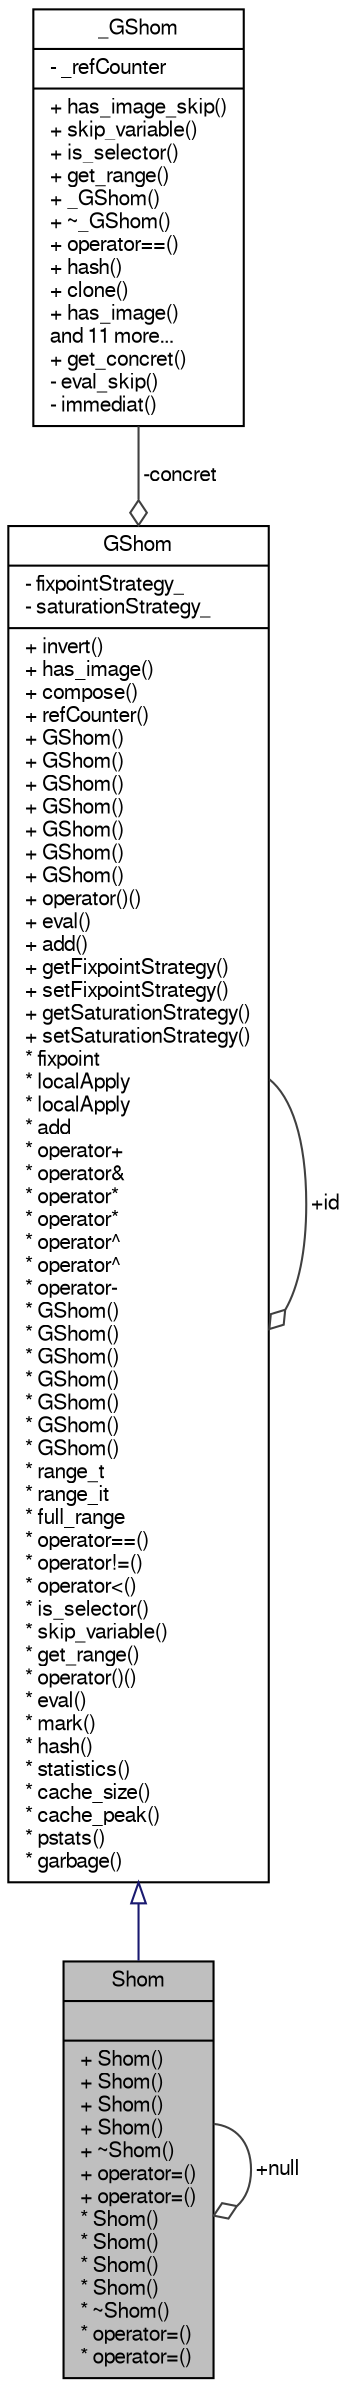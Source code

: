 digraph "Shom"
{
  edge [fontname="FreeSans",fontsize="10",labelfontname="FreeSans",labelfontsize="10"];
  node [fontname="FreeSans",fontsize="10",shape=record];
  Node1 [label="{Shom\n||+ Shom()\l+ Shom()\l+ Shom()\l+ Shom()\l+ ~Shom()\l+ operator=()\l+ operator=()\l* Shom()\l* Shom()\l* Shom()\l* Shom()\l* ~Shom()\l* operator=()\l* operator=()\l}",height=0.2,width=0.4,color="black", fillcolor="grey75", style="filled" fontcolor="black"];
  Node2 -> Node1 [dir="back",color="midnightblue",fontsize="10",style="solid",arrowtail="onormal",fontname="FreeSans"];
  Node2 [label="{GShom\n|- fixpointStrategy_\l- saturationStrategy_\l|+ invert()\l+ has_image()\l+ compose()\l+ refCounter()\l+ GShom()\l+ GShom()\l+ GShom()\l+ GShom()\l+ GShom()\l+ GShom()\l+ GShom()\l+ operator()()\l+ eval()\l+ add()\l+ getFixpointStrategy()\l+ setFixpointStrategy()\l+ getSaturationStrategy()\l+ setSaturationStrategy()\l* fixpoint\l* localApply\l* localApply\l* add\l* operator+\l* operator&\l* operator*\l* operator*\l* operator^\l* operator^\l* operator-\l* GShom()\l* GShom()\l* GShom()\l* GShom()\l* GShom()\l* GShom()\l* GShom()\l* range_t\l* range_it\l* full_range\l* operator==()\l* operator!=()\l* operator\<()\l* is_selector()\l* skip_variable()\l* get_range()\l* operator()()\l* eval()\l* mark()\l* hash()\l* statistics()\l* cache_size()\l* cache_peak()\l* pstats()\l* garbage()\l}",height=0.2,width=0.4,color="black", fillcolor="white", style="filled",URL="$classGShom.html",tooltip="This class is the base class for Homomorphisms over SDD. "];
  Node2 -> Node2 [color="grey25",fontsize="10",style="solid",label=" +id" ,arrowhead="odiamond",fontname="FreeSans"];
  Node3 -> Node2 [color="grey25",fontsize="10",style="solid",label=" -concret" ,arrowhead="odiamond",fontname="FreeSans"];
  Node3 [label="{_GShom\n|- _refCounter\l|+ has_image_skip()\l+ skip_variable()\l+ is_selector()\l+ get_range()\l+ _GShom()\l+ ~_GShom()\l+ operator==()\l+ hash()\l+ clone()\l+ has_image()\land 11 more...\l+ get_concret()\l- eval_skip()\l- immediat()\l}",height=0.2,width=0.4,color="black", fillcolor="white", style="filled",URL="$class__GShom.html",tooltip="The concrete data class for Homomorphisms. "];
  Node1 -> Node1 [color="grey25",fontsize="10",style="solid",label=" +null" ,arrowhead="odiamond",fontname="FreeSans"];
}
